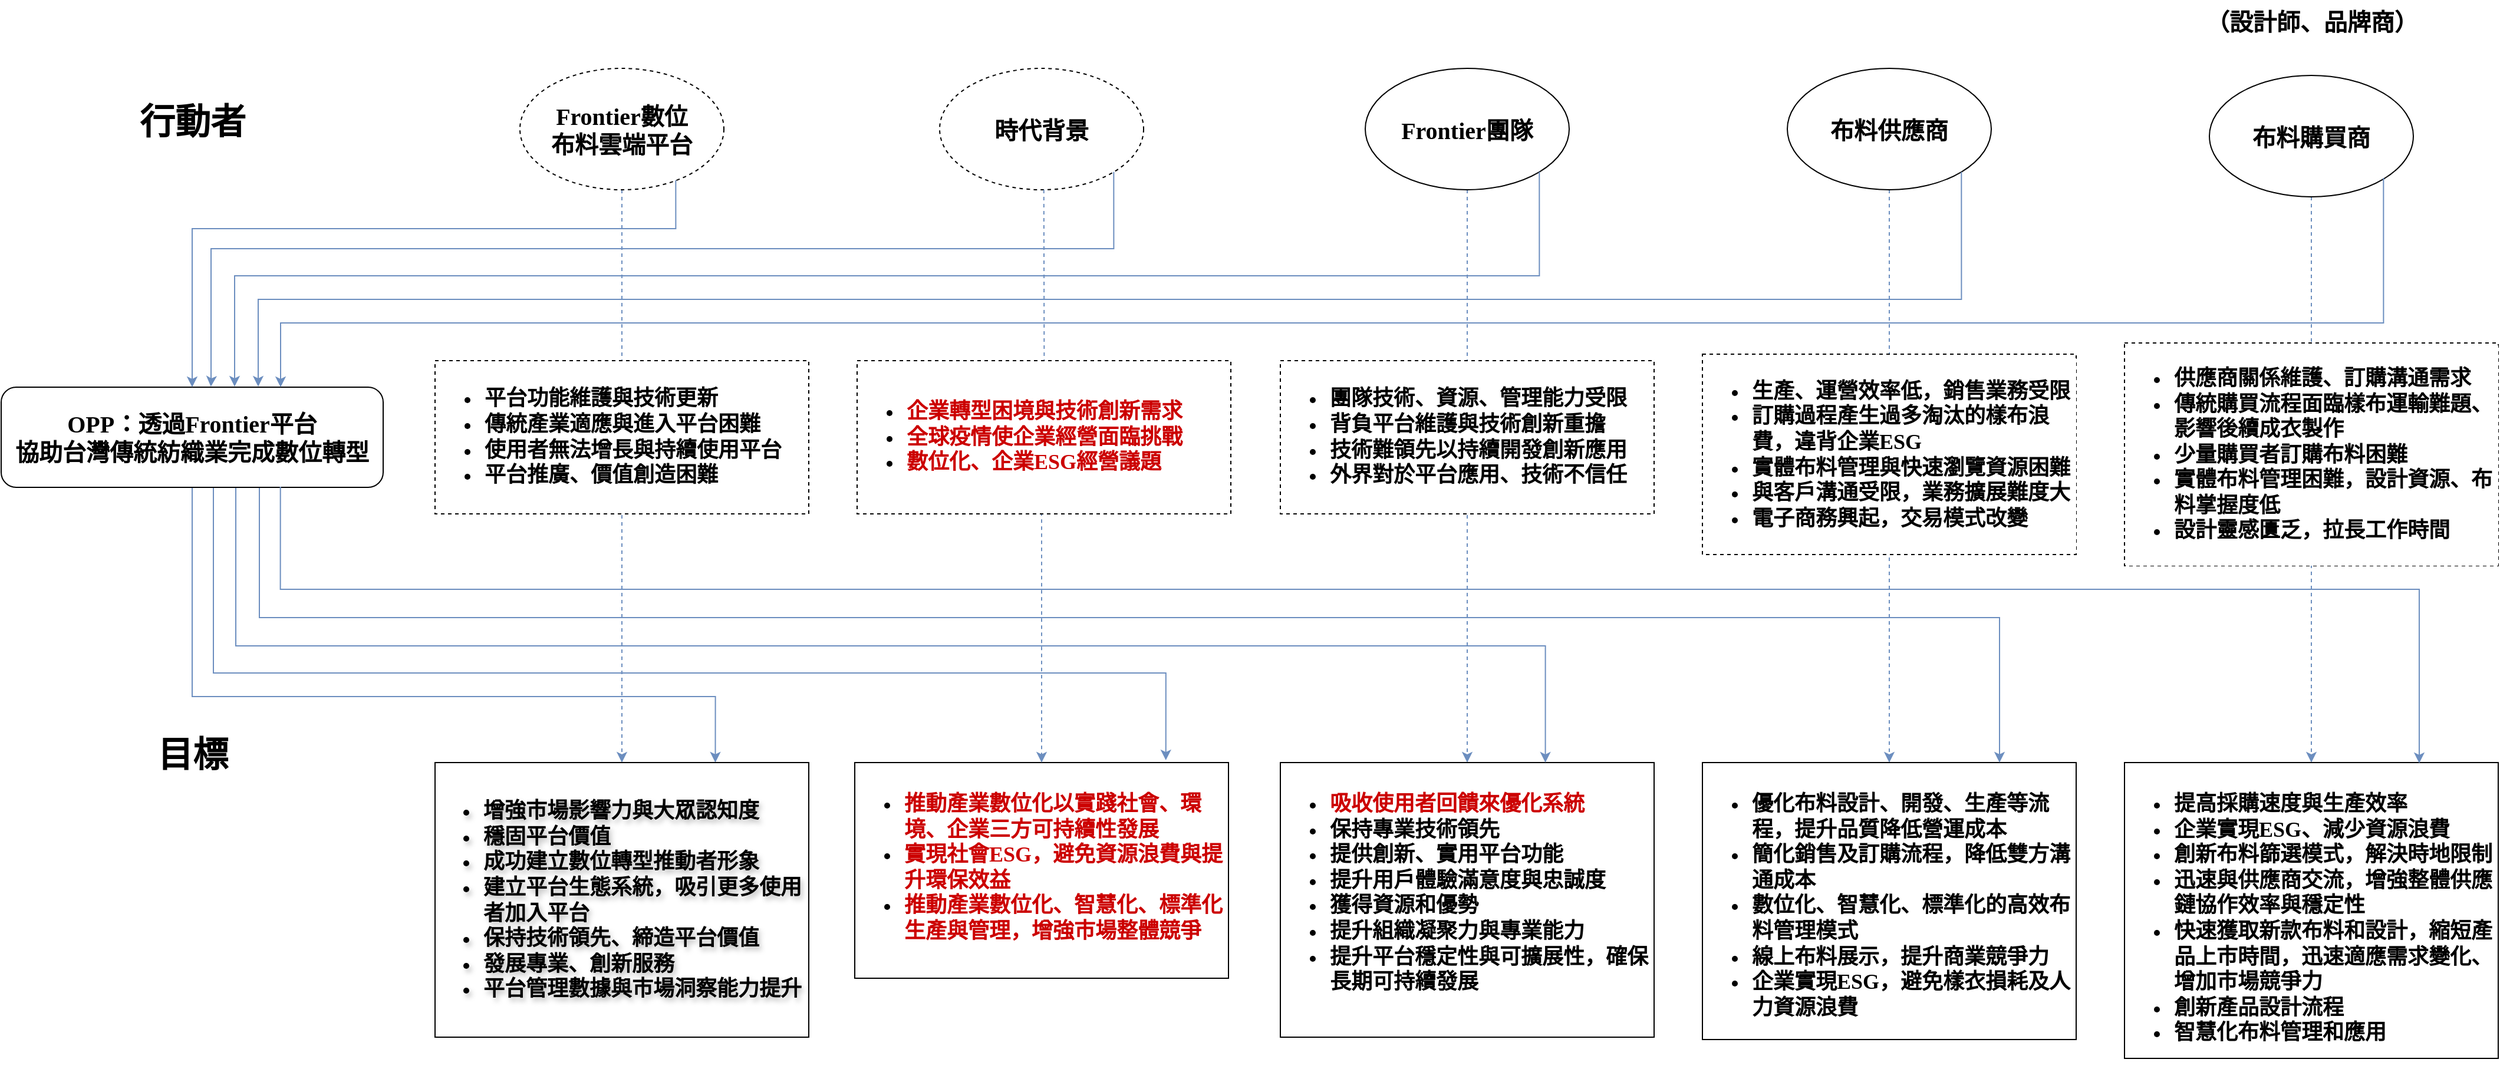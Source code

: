 <mxfile version="26.1.1">
  <diagram name="第 1 页" id="EAA-ffkvVjiq5FqYzdxf">
    <mxGraphModel dx="4107" dy="2207" grid="0" gridSize="10" guides="1" tooltips="1" connect="1" arrows="1" fold="1" page="0" pageScale="1" pageWidth="827" pageHeight="1169" math="0" shadow="0">
      <root>
        <mxCell id="0" />
        <mxCell id="1" parent="0" />
        <mxCell id="5-HjSUgHELFCou6OvuoI-37" style="edgeStyle=orthogonalEdgeStyle;rounded=0;orthogonalLoop=1;jettySize=auto;html=1;exitX=0.5;exitY=1;exitDx=0;exitDy=0;entryX=0.75;entryY=0;entryDx=0;entryDy=0;fillColor=#dae8fc;strokeColor=#6c8ebf;fontFamily=標楷體;" parent="1" source="NeP40_4VX6ySSnRjrQlt-3" target="5-HjSUgHELFCou6OvuoI-12" edge="1">
          <mxGeometry relative="1" as="geometry">
            <Array as="points">
              <mxPoint x="-332" y="359" />
              <mxPoint x="112" y="359" />
            </Array>
          </mxGeometry>
        </mxCell>
        <mxCell id="NeP40_4VX6ySSnRjrQlt-3" value="&lt;p style=&quot;language:zh-TW;margin-top:0pt;margin-bottom:0pt;margin-left:0in;&lt;br/&gt;text-align:left;direction:ltr;unicode-bidi:embed;mso-line-break-override:none;&lt;br/&gt;word-break:normal;punctuation-wrap:hanging&quot;&gt;&lt;span&gt;OPP&lt;/span&gt;&lt;span&gt;：&lt;/span&gt;&lt;span style=&quot;background-color: light-dark(#ffffff, var(--ge-dark-color, #121212));&quot;&gt;&lt;font&gt;透過Frontier平台&lt;/font&gt;&lt;/span&gt;&lt;/p&gt;&lt;p style=&quot;language:zh-TW;margin-top:0pt;margin-bottom:0pt;margin-left:0in;&lt;br/&gt;text-align:left;direction:ltr;unicode-bidi:embed;mso-line-break-override:none;&lt;br/&gt;word-break:normal;punctuation-wrap:hanging&quot;&gt;&lt;span style=&quot;background-color: light-dark(#ffffff, var(--ge-dark-color, #121212));&quot;&gt;&lt;font&gt;協助台灣傳統紡織業完成數位轉型&lt;/font&gt;&lt;/span&gt;&lt;/p&gt;" style="text;html=1;align=center;verticalAlign=middle;whiteSpace=wrap;rounded=1;fontSize=20;fillColor=default;labelBackgroundColor=default;labelBorderColor=none;strokeColor=default;fontFamily=標楷體;fontStyle=1" parent="1" vertex="1">
          <mxGeometry x="-494" y="96.5" width="324" height="85" as="geometry" />
        </mxCell>
        <mxCell id="5-HjSUgHELFCou6OvuoI-17" style="edgeStyle=orthogonalEdgeStyle;rounded=0;orthogonalLoop=1;jettySize=auto;html=1;exitX=0.5;exitY=1;exitDx=0;exitDy=0;dashed=1;fillColor=#dae8fc;strokeColor=#6c8ebf;fontFamily=標楷體;" parent="1" source="bhKgCIIadWL_iD3ARGDd-16" target="5-HjSUgHELFCou6OvuoI-12" edge="1">
          <mxGeometry relative="1" as="geometry">
            <mxPoint x="-18.5" y="-63" as="sourcePoint" />
          </mxGeometry>
        </mxCell>
        <mxCell id="5-HjSUgHELFCou6OvuoI-20" style="edgeStyle=orthogonalEdgeStyle;rounded=0;orthogonalLoop=1;jettySize=auto;html=1;exitX=0.5;exitY=1;exitDx=0;exitDy=0;entryX=0.5;entryY=0;entryDx=0;entryDy=0;dashed=1;fillColor=#dae8fc;strokeColor=#6c8ebf;fontFamily=標楷體;" parent="1" source="bhKgCIIadWL_iD3ARGDd-19" target="5-HjSUgHELFCou6OvuoI-14" edge="1">
          <mxGeometry relative="1" as="geometry">
            <mxPoint x="569" y="-63" as="sourcePoint" />
          </mxGeometry>
        </mxCell>
        <mxCell id="5-HjSUgHELFCou6OvuoI-21" style="edgeStyle=orthogonalEdgeStyle;rounded=0;orthogonalLoop=1;jettySize=auto;html=1;exitX=0.5;exitY=1;exitDx=0;exitDy=0;entryX=0.5;entryY=0;entryDx=0;entryDy=0;dashed=1;fillColor=#dae8fc;strokeColor=#6c8ebf;fontFamily=標楷體;" parent="1" source="bhKgCIIadWL_iD3ARGDd-20" target="5-HjSUgHELFCou6OvuoI-15" edge="1">
          <mxGeometry relative="1" as="geometry">
            <mxPoint x="828.0" y="-63" as="sourcePoint" />
          </mxGeometry>
        </mxCell>
        <mxCell id="5-HjSUgHELFCou6OvuoI-10" value="&lt;p style=&quot;language:zh-TW;margin-top:0pt;margin-bottom:0pt;margin-left:0in;&lt;br/&gt;text-align:left;direction:ltr;unicode-bidi:embed;mso-line-break-override:none;&lt;br/&gt;word-break:normal;punctuation-wrap:hanging&quot;&gt;&lt;/p&gt;&lt;ul&gt;&lt;li&gt;&lt;font&gt;平台功能維護與技術更新&lt;/font&gt;&lt;/li&gt;&lt;li&gt;&lt;span style=&quot;background-color: light-dark(#ffffff, var(--ge-dark-color, #121212));&quot;&gt;&lt;font&gt;傳統產業適應與進入平台困難&lt;/font&gt;&lt;/span&gt;&lt;/li&gt;&lt;li&gt;&lt;span style=&quot;background-color: light-dark(#ffffff, var(--ge-dark-color, #121212));&quot;&gt;&lt;font&gt;使用者無法增長與持續使用平台&lt;/font&gt;&lt;/span&gt;&lt;/li&gt;&lt;li&gt;&lt;font&gt;平台推廣、價值創造困難&lt;/font&gt;&lt;/li&gt;&lt;/ul&gt;&lt;p&gt;&lt;/p&gt;" style="text;html=1;align=left;verticalAlign=middle;whiteSpace=wrap;rounded=0;fontSize=18;fillColor=default;labelBackgroundColor=default;strokeColor=default;dashed=1;fontFamily=標楷體;fontStyle=1" parent="1" vertex="1">
          <mxGeometry x="-126" y="74" width="317" height="130" as="geometry" />
        </mxCell>
        <mxCell id="5-HjSUgHELFCou6OvuoI-12" value="&lt;p style=&quot;language:zh-TW;margin-top:0pt;margin-bottom:0pt;margin-left:0in;&lt;br/&gt;text-align:left;direction:ltr;unicode-bidi:embed;mso-line-break-override:none;&lt;br/&gt;word-break:normal;punctuation-wrap:hanging&quot;&gt;&lt;/p&gt;&lt;ul&gt;&lt;li style=&quot;text-align: left;&quot;&gt;&lt;span style=&quot;background-color: transparent;&quot;&gt;&lt;font&gt;增強市場影響力與大眾認知度&lt;/font&gt;&lt;/span&gt;&lt;/li&gt;&lt;li style=&quot;text-align: left;&quot;&gt;&lt;span style=&quot;background-color: transparent;&quot;&gt;&lt;font&gt;穩固平台價值&lt;/font&gt;&lt;/span&gt;&lt;/li&gt;&lt;li style=&quot;text-align: left;&quot;&gt;&lt;font&gt;成功建立數位轉型推動者形象&lt;/font&gt;&lt;/li&gt;&lt;li style=&quot;text-align: left;&quot;&gt;&lt;span style=&quot;background-color: transparent;&quot;&gt;&lt;font&gt;建立平台生態系統，吸引更多使用者加入平台&lt;/font&gt;&lt;/span&gt;&lt;/li&gt;&lt;li style=&quot;text-align: left;&quot;&gt;&lt;font&gt;保持技術領先、締造平台價值&lt;/font&gt;&lt;/li&gt;&lt;li style=&quot;text-align: left;&quot;&gt;&lt;font&gt;發展專業、創新服務&lt;/font&gt;&lt;/li&gt;&lt;li style=&quot;text-align: left;&quot;&gt;&lt;font&gt;平台管理數據與市場洞察能力提升&lt;/font&gt;&lt;/li&gt;&lt;/ul&gt;&lt;p&gt;&lt;/p&gt;" style="text;html=1;align=center;verticalAlign=middle;whiteSpace=wrap;rounded=0;fontSize=18;strokeColor=default;textShadow=1;fontFamily=標楷體;fontStyle=1" parent="1" vertex="1">
          <mxGeometry x="-126" y="415" width="317" height="233" as="geometry" />
        </mxCell>
        <mxCell id="5-HjSUgHELFCou6OvuoI-13" value="&lt;ul&gt;&lt;li&gt;&lt;font style=&quot;color: rgb(204, 0, 0);&quot;&gt;&lt;span style=&quot;background-color: transparent;&quot;&gt;&lt;font&gt;推動產業數位化以&lt;/font&gt;&lt;/span&gt;實踐社會、環境、企業三方可持續性發展&lt;/font&gt;&lt;/li&gt;&lt;li&gt;&lt;font&gt;&lt;font style=&quot;color: rgb(204, 0, 0);&quot;&gt;實現社會ESG，避免資源浪費與提升環保效益&lt;/font&gt;&lt;/font&gt;&lt;/li&gt;&lt;li&gt;&lt;font&gt;&lt;font style=&quot;color: rgb(204, 0, 0);&quot;&gt;推動產業數位化、智慧化、標準化生產與管理，增強市場整體競爭&lt;/font&gt;&lt;/font&gt;&lt;/li&gt;&lt;/ul&gt;" style="text;html=1;align=left;verticalAlign=top;whiteSpace=wrap;rounded=0;fontSize=18;strokeColor=default;fontFamily=標楷體;fontStyle=1" parent="1" vertex="1">
          <mxGeometry x="230" y="415" width="317" height="183" as="geometry" />
        </mxCell>
        <mxCell id="5-HjSUgHELFCou6OvuoI-14" value="&lt;p style=&quot;language:zh-TW;margin-top:0pt;margin-bottom:0pt;margin-left:0in;&lt;br/&gt;text-align:left;direction:ltr;unicode-bidi:embed;mso-line-break-override:none;&lt;br/&gt;word-break:normal;punctuation-wrap:hanging&quot;&gt;&lt;/p&gt;&lt;ul&gt;&lt;li&gt;&lt;font style=&quot;color: rgb(204, 0, 0);&quot;&gt;吸收使用者回饋來優化系統&lt;/font&gt;&lt;/li&gt;&lt;li&gt;保持專業技術領先&lt;/li&gt;&lt;li&gt;提供創新、實用平台功能&lt;/li&gt;&lt;li&gt;提升用戶體驗滿意度與忠誠度&lt;/li&gt;&lt;li&gt;獲得資源和優勢&lt;/li&gt;&lt;li&gt;提升組織凝聚力與專業能力&lt;/li&gt;&lt;li&gt;提升平台穩定性與可擴展性，確保長期可持續發展&lt;br&gt;&lt;/li&gt;&lt;/ul&gt;&lt;p&gt;&lt;/p&gt;" style="text;html=1;align=left;verticalAlign=top;whiteSpace=wrap;rounded=0;fontSize=18;strokeColor=default;fontFamily=標楷體;fontStyle=1" parent="1" vertex="1">
          <mxGeometry x="591" y="415" width="317" height="233" as="geometry" />
        </mxCell>
        <mxCell id="5-HjSUgHELFCou6OvuoI-15" value="&lt;p style=&quot;language:zh-TW;margin-top:0pt;margin-bottom:0pt;margin-left:0in;&lt;br/&gt;text-align:left;direction:ltr;unicode-bidi:embed;mso-line-break-override:none;&lt;br/&gt;word-break:normal;punctuation-wrap:hanging&quot;&gt;&lt;/p&gt;&lt;ul&gt;&lt;li&gt;優化布料設計、開發、生產等流程，提升品質降低營運成本&lt;/li&gt;&lt;li&gt;簡化銷售及訂購流程，降低雙方溝通成本&lt;/li&gt;&lt;li&gt;數位化、智慧化、標準化的高效布料管理模式&lt;/li&gt;&lt;li&gt;&lt;span style=&quot;background-color: transparent; color: light-dark(rgb(0, 0, 0), rgb(255, 255, 255));&quot;&gt;線上布料展示，提升商業競爭力&lt;/span&gt;&lt;/li&gt;&lt;li&gt;企業實現ESG，避免樣衣損耗及人力資源浪費&lt;/li&gt;&lt;/ul&gt;&lt;p&gt;&lt;/p&gt;" style="text;html=1;align=left;verticalAlign=top;whiteSpace=wrap;rounded=0;fontSize=18;strokeColor=default;fontFamily=標楷體;fontStyle=1" parent="1" vertex="1">
          <mxGeometry x="949" y="415" width="317" height="235" as="geometry" />
        </mxCell>
        <mxCell id="bhKgCIIadWL_iD3ARGDd-2" value="&lt;p style=&quot;language:zh-TW;margin-top:0pt;margin-bottom:0pt;margin-left:0in;&lt;br/&gt;text-align:left;direction:ltr;unicode-bidi:embed;mso-line-break-override:none;&lt;br/&gt;word-break:normal;punctuation-wrap:hanging&quot;&gt;&lt;/p&gt;&lt;ul&gt;&lt;li&gt;&lt;font&gt;團隊技術、資源、管理能力受限&lt;/font&gt;&lt;/li&gt;&lt;li&gt;&lt;font&gt;背負平台維護與技術創新重擔&lt;/font&gt;&lt;/li&gt;&lt;li&gt;&lt;font&gt;技術難領先以持續開發創新應用&lt;/font&gt;&lt;/li&gt;&lt;li&gt;&lt;font&gt;外界對於平台應用、技術不信任&lt;/font&gt;&lt;/li&gt;&lt;/ul&gt;&lt;p&gt;&lt;/p&gt;" style="text;html=1;align=left;verticalAlign=middle;whiteSpace=wrap;rounded=0;fontSize=18;fillColor=default;labelBackgroundColor=default;strokeColor=default;dashed=1;fontFamily=標楷體;fontStyle=1" parent="1" vertex="1">
          <mxGeometry x="591" y="74" width="317" height="130" as="geometry" />
        </mxCell>
        <mxCell id="bhKgCIIadWL_iD3ARGDd-5" value="&lt;p style=&quot;language:zh-TW;margin-top:0pt;margin-bottom:0pt;margin-left:0in;&lt;br/&gt;text-align:left;direction:ltr;unicode-bidi:embed;mso-line-break-override:none;&lt;br/&gt;word-break:normal;punctuation-wrap:hanging&quot;&gt;&lt;/p&gt;&lt;ul&gt;&lt;li&gt;生產、運營效率低，銷售業務受限&lt;/li&gt;&lt;li&gt;訂購過程產生過多淘汰的樣布浪費，違背企業ESG&lt;/li&gt;&lt;li&gt;實體布料管理與快速瀏覽資源困難&lt;/li&gt;&lt;li&gt;與客戶溝通受限，業務擴展難度大&lt;/li&gt;&lt;li&gt;電子商務興起，交易模式改變&lt;/li&gt;&lt;/ul&gt;&lt;p&gt;&lt;/p&gt;" style="text;html=1;align=left;verticalAlign=middle;whiteSpace=wrap;rounded=0;fontSize=18;fillColor=default;labelBackgroundColor=default;strokeColor=default;dashed=1;fontFamily=標楷體;fontStyle=1" parent="1" vertex="1">
          <mxGeometry x="949" y="68.5" width="317" height="170" as="geometry" />
        </mxCell>
        <mxCell id="bhKgCIIadWL_iD3ARGDd-9" style="edgeStyle=orthogonalEdgeStyle;rounded=0;orthogonalLoop=1;jettySize=auto;html=1;entryX=0.5;entryY=0;entryDx=0;entryDy=0;dashed=1;fillColor=#dae8fc;strokeColor=#6c8ebf;exitX=0.5;exitY=1;exitDx=0;exitDy=0;fontFamily=標楷體;" parent="1" source="bhKgCIIadWL_iD3ARGDd-21" target="bhKgCIIadWL_iD3ARGDd-11" edge="1">
          <mxGeometry relative="1" as="geometry">
            <mxPoint x="1091" y="-89" as="sourcePoint" />
          </mxGeometry>
        </mxCell>
        <mxCell id="bhKgCIIadWL_iD3ARGDd-11" value="&lt;p style=&quot;language:zh-TW;margin-top:0pt;margin-bottom:0pt;margin-left:0in;&lt;br/&gt;text-align:left;direction:ltr;unicode-bidi:embed;mso-line-break-override:none;&lt;br/&gt;word-break:normal;punctuation-wrap:hanging&quot;&gt;&lt;/p&gt;&lt;ul&gt;&lt;li&gt;&lt;span style=&quot;background-color: transparent;&quot;&gt;&lt;font&gt;提高採購速度與&lt;/font&gt;&lt;/span&gt;生產效率&lt;/li&gt;&lt;li&gt;企業實現ESG、減少資源浪費&lt;/li&gt;&lt;li&gt;&lt;font&gt;創新布料篩選模式，解決時地限制&lt;/font&gt;&lt;/li&gt;&lt;li&gt;&lt;font&gt;迅速與供應商交流，增強整體供應鏈協作效率與穩定性&lt;/font&gt;&lt;/li&gt;&lt;li&gt;&lt;span style=&quot;background-color: transparent;&quot;&gt;&lt;font&gt;快速獲取新款布料和設計，縮短產品上市時間，迅速適應需求變化、增加市場競爭力&lt;/font&gt;&lt;/span&gt;&lt;/li&gt;&lt;li&gt;&lt;font&gt;創新產品設計流程&lt;/font&gt;&lt;/li&gt;&lt;li&gt;&lt;font&gt;智慧化布料管理和應用&lt;/font&gt;&lt;/li&gt;&lt;/ul&gt;&lt;p&gt;&lt;/p&gt;" style="text;html=1;align=left;verticalAlign=top;whiteSpace=wrap;rounded=0;fontSize=18;strokeColor=default;fontFamily=標楷體;fontStyle=1" parent="1" vertex="1">
          <mxGeometry x="1307" y="415" width="317" height="251" as="geometry" />
        </mxCell>
        <mxCell id="bhKgCIIadWL_iD3ARGDd-12" value="&lt;ul&gt;&lt;li&gt;&lt;strong&gt;&lt;span&gt;&lt;font&gt;供應商關係維護、訂購溝通需求&lt;/font&gt;&lt;/span&gt;&lt;/strong&gt;&lt;/li&gt;&lt;li&gt;&lt;span style=&quot;line-height: 115%;&quot;&gt;&lt;font&gt;傳統購買流程面臨樣布運輸難題、影響後續成衣製作&lt;/font&gt;&lt;/span&gt;&lt;/li&gt;&lt;li&gt;&lt;span style=&quot;line-height: 115%;&quot;&gt;&lt;font&gt;少量購買者訂購布料困難&lt;/font&gt;&lt;/span&gt;&lt;/li&gt;&lt;li&gt;&lt;span style=&quot;line-height: 115%;&quot;&gt;&lt;font&gt;實體布料管理困難，設計資源、布料掌握度低&lt;/font&gt;&lt;/span&gt;&lt;/li&gt;&lt;li&gt;&lt;font&gt;設計靈感匱乏，拉長工作時間&lt;/font&gt;&lt;/li&gt;&lt;/ul&gt;" style="text;html=1;align=left;verticalAlign=middle;whiteSpace=wrap;rounded=0;fontSize=18;fillColor=default;labelBackgroundColor=default;strokeColor=default;dashed=1;fontFamily=標楷體;fontStyle=1" parent="1" vertex="1">
          <mxGeometry x="1307" y="59" width="317" height="189" as="geometry" />
        </mxCell>
        <mxCell id="bhKgCIIadWL_iD3ARGDd-16" value="&lt;font&gt;Frontier數位&lt;/font&gt;&lt;div&gt;&lt;font&gt;布料雲端平台&lt;/font&gt;&lt;/div&gt;" style="ellipse;whiteSpace=wrap;html=1;dashed=1;fontFamily=標楷體;fontSize=20;fontStyle=1" parent="1" vertex="1">
          <mxGeometry x="-54" y="-174" width="173" height="103" as="geometry" />
        </mxCell>
        <mxCell id="bhKgCIIadWL_iD3ARGDd-18" value="&lt;font&gt;時代背景&lt;/font&gt;" style="ellipse;whiteSpace=wrap;html=1;dashed=1;fontFamily=標楷體;fontSize=20;fontStyle=1" parent="1" vertex="1">
          <mxGeometry x="302" y="-174" width="173" height="103" as="geometry" />
        </mxCell>
        <mxCell id="bhKgCIIadWL_iD3ARGDd-19" value="&lt;span&gt;Frontier團隊&lt;/span&gt;" style="ellipse;whiteSpace=wrap;html=1;fontFamily=標楷體;fontSize=20;fontStyle=1" parent="1" vertex="1">
          <mxGeometry x="663" y="-174" width="173" height="103" as="geometry" />
        </mxCell>
        <mxCell id="KEzRh2t4qIgkN6l6Qwi_-4" style="edgeStyle=none;curved=1;rounded=0;orthogonalLoop=1;jettySize=auto;html=1;exitX=0.5;exitY=1;exitDx=0;exitDy=0;fontSize=12;startSize=8;endSize=8;" edge="1" parent="1" source="bhKgCIIadWL_iD3ARGDd-20" target="bhKgCIIadWL_iD3ARGDd-20">
          <mxGeometry relative="1" as="geometry">
            <mxPoint x="1100.085" y="-78.505" as="targetPoint" />
          </mxGeometry>
        </mxCell>
        <mxCell id="bhKgCIIadWL_iD3ARGDd-20" value="&lt;font&gt;布料供應商&lt;/font&gt;" style="ellipse;whiteSpace=wrap;html=1;fontFamily=標楷體;fontSize=20;fontStyle=1" parent="1" vertex="1">
          <mxGeometry x="1021" y="-174" width="173" height="103" as="geometry" />
        </mxCell>
        <mxCell id="bhKgCIIadWL_iD3ARGDd-21" value="&lt;font&gt;布料購買商&lt;/font&gt;" style="ellipse;whiteSpace=wrap;html=1;fontFamily=標楷體;fontSize=20;fontStyle=1" parent="1" vertex="1">
          <mxGeometry x="1379" y="-168" width="173" height="103" as="geometry" />
        </mxCell>
        <mxCell id="bhKgCIIadWL_iD3ARGDd-24" style="edgeStyle=orthogonalEdgeStyle;rounded=0;orthogonalLoop=1;jettySize=auto;html=1;entryX=0.706;entryY=-0.002;entryDx=0;entryDy=0;fillColor=#dae8fc;strokeColor=#6c8ebf;fontFamily=標楷體;entryPerimeter=0;" parent="1" edge="1">
          <mxGeometry relative="1" as="geometry">
            <Array as="points">
              <mxPoint x="-295" y="316" />
              <mxPoint x="816" y="316" />
            </Array>
            <mxPoint x="-295" y="182" as="sourcePoint" />
            <mxPoint x="815.782" y="415.004" as="targetPoint" />
          </mxGeometry>
        </mxCell>
        <mxCell id="bhKgCIIadWL_iD3ARGDd-25" style="edgeStyle=orthogonalEdgeStyle;rounded=0;orthogonalLoop=1;jettySize=auto;html=1;entryX=0.5;entryY=0;entryDx=0;entryDy=0;fillColor=#dae8fc;strokeColor=#6c8ebf;exitX=0.764;exitY=0.922;exitDx=0;exitDy=0;exitPerimeter=0;fontFamily=標楷體;" parent="1" source="bhKgCIIadWL_iD3ARGDd-16" target="NeP40_4VX6ySSnRjrQlt-3" edge="1">
          <mxGeometry relative="1" as="geometry">
            <Array as="points">
              <mxPoint x="53" y="-38" />
              <mxPoint x="-325" y="-38" />
            </Array>
            <mxPoint x="53" y="-79" as="sourcePoint" />
            <mxPoint x="-246" y="74" as="targetPoint" />
          </mxGeometry>
        </mxCell>
        <mxCell id="bhKgCIIadWL_iD3ARGDd-28" style="edgeStyle=orthogonalEdgeStyle;rounded=0;orthogonalLoop=1;jettySize=auto;html=1;fillColor=#dae8fc;strokeColor=#6c8ebf;exitX=1;exitY=1;exitDx=0;exitDy=0;fontFamily=標楷體;entryX=0.549;entryY=-0.006;entryDx=0;entryDy=0;entryPerimeter=0;" parent="1" source="bhKgCIIadWL_iD3ARGDd-18" target="NeP40_4VX6ySSnRjrQlt-3" edge="1">
          <mxGeometry relative="1" as="geometry">
            <Array as="points">
              <mxPoint x="450" y="-21" />
              <mxPoint x="-316" y="-21" />
              <mxPoint x="-316" y="94" />
              <mxPoint x="-316" y="94" />
            </Array>
            <mxPoint x="343" y="-64" as="sourcePoint" />
            <mxPoint x="-307" y="94" as="targetPoint" />
          </mxGeometry>
        </mxCell>
        <mxCell id="bhKgCIIadWL_iD3ARGDd-29" style="edgeStyle=orthogonalEdgeStyle;rounded=0;orthogonalLoop=1;jettySize=auto;html=1;fillColor=#dae8fc;strokeColor=#6c8ebf;exitX=1;exitY=1;exitDx=0;exitDy=0;fontFamily=標楷體;" parent="1" source="bhKgCIIadWL_iD3ARGDd-19" edge="1">
          <mxGeometry relative="1" as="geometry">
            <Array as="points">
              <mxPoint x="811" y="2" />
              <mxPoint x="-296" y="2" />
            </Array>
            <mxPoint x="73" y="-71" as="sourcePoint" />
            <mxPoint x="-296" y="96" as="targetPoint" />
          </mxGeometry>
        </mxCell>
        <mxCell id="bhKgCIIadWL_iD3ARGDd-30" style="edgeStyle=orthogonalEdgeStyle;rounded=0;orthogonalLoop=1;jettySize=auto;html=1;fillColor=#dae8fc;strokeColor=#6c8ebf;exitX=1;exitY=1;exitDx=0;exitDy=0;fontFamily=標楷體;" parent="1" source="bhKgCIIadWL_iD3ARGDd-20" edge="1">
          <mxGeometry relative="1" as="geometry">
            <Array as="points">
              <mxPoint x="1169" y="22" />
              <mxPoint x="-276" y="22" />
            </Array>
            <mxPoint x="83" y="-61" as="sourcePoint" />
            <mxPoint x="-276" y="96" as="targetPoint" />
          </mxGeometry>
        </mxCell>
        <mxCell id="bhKgCIIadWL_iD3ARGDd-31" style="edgeStyle=orthogonalEdgeStyle;rounded=0;orthogonalLoop=1;jettySize=auto;html=1;entryX=0.734;entryY=0.011;entryDx=0;entryDy=0;fillColor=#dae8fc;strokeColor=#6c8ebf;exitX=1;exitY=1;exitDx=0;exitDy=0;fontFamily=標楷體;entryPerimeter=0;" parent="1" edge="1">
          <mxGeometry relative="1" as="geometry">
            <Array as="points">
              <mxPoint x="1527" y="42.06" />
              <mxPoint x="-257" y="42.06" />
              <mxPoint x="-257" y="96.06" />
            </Array>
            <mxPoint x="1526.677" y="-81.031" as="sourcePoint" />
            <mxPoint x="-256.184" y="96.495" as="targetPoint" />
          </mxGeometry>
        </mxCell>
        <mxCell id="bhKgCIIadWL_iD3ARGDd-32" value="&lt;font&gt;&lt;b&gt;行動者&lt;/b&gt;&lt;/font&gt;" style="text;html=1;align=center;verticalAlign=middle;resizable=0;points=[];autosize=1;strokeColor=none;fillColor=none;fontSize=30;fontFamily=標楷體;flipH=0;flipV=1;" parent="1" vertex="1">
          <mxGeometry x="-386" y="-153" width="108" height="48" as="geometry" />
        </mxCell>
        <mxCell id="bhKgCIIadWL_iD3ARGDd-33" value="&lt;font&gt;&lt;b&gt;目標&lt;/b&gt;&lt;/font&gt;" style="text;html=1;align=center;verticalAlign=middle;resizable=0;points=[];autosize=1;strokeColor=none;fillColor=none;fontSize=30;fontFamily=標楷體;flipH=0;flipV=1;" parent="1" vertex="1">
          <mxGeometry x="-371" y="384" width="78" height="48" as="geometry" />
        </mxCell>
        <mxCell id="KEzRh2t4qIgkN6l6Qwi_-2" style="edgeStyle=none;curved=1;rounded=0;orthogonalLoop=1;jettySize=auto;html=1;exitX=0.5;exitY=1;exitDx=0;exitDy=0;fontSize=12;startSize=8;endSize=8;fontFamily=標楷體;" edge="1" parent="1" source="5-HjSUgHELFCou6OvuoI-14" target="5-HjSUgHELFCou6OvuoI-14">
          <mxGeometry relative="1" as="geometry" />
        </mxCell>
        <mxCell id="KEzRh2t4qIgkN6l6Qwi_-3" value="&lt;span style=&quot;color: rgb(0, 0, 0); font-family: 標楷體; font-size: 20px; font-style: normal; font-variant-ligatures: normal; font-variant-caps: normal; font-weight: 700; letter-spacing: normal; orphans: 2; text-align: center; text-indent: 0px; text-transform: none; widows: 2; word-spacing: 0px; -webkit-text-stroke-width: 0px; white-space: normal; background-color: rgb(255, 255, 255); text-decoration-thickness: initial; text-decoration-style: initial; text-decoration-color: initial; display: inline !important; float: none;&quot;&gt;（設計師、品牌商）&lt;/span&gt;" style="text;whiteSpace=wrap;html=1;" vertex="1" parent="1">
          <mxGeometry x="1374" y="-232" width="183" height="46" as="geometry" />
        </mxCell>
        <mxCell id="KEzRh2t4qIgkN6l6Qwi_-8" style="edgeStyle=none;curved=1;rounded=0;orthogonalLoop=1;jettySize=auto;html=1;exitX=0.75;exitY=0;exitDx=0;exitDy=0;fontSize=12;startSize=8;endSize=8;" edge="1" parent="1" source="5-HjSUgHELFCou6OvuoI-13" target="5-HjSUgHELFCou6OvuoI-13">
          <mxGeometry relative="1" as="geometry" />
        </mxCell>
        <mxCell id="KEzRh2t4qIgkN6l6Qwi_-10" style="edgeStyle=orthogonalEdgeStyle;rounded=0;orthogonalLoop=1;jettySize=auto;html=1;exitX=0.5;exitY=1;exitDx=0;exitDy=0;entryX=0.5;entryY=0;entryDx=0;entryDy=0;dashed=1;fillColor=#dae8fc;strokeColor=#6c8ebf;fontFamily=標楷體;" edge="1" parent="1" target="5-HjSUgHELFCou6OvuoI-13">
          <mxGeometry relative="1" as="geometry">
            <mxPoint x="390.37" y="-71" as="sourcePoint" />
            <mxPoint x="390.37" y="374" as="targetPoint" />
          </mxGeometry>
        </mxCell>
        <mxCell id="KEzRh2t4qIgkN6l6Qwi_-11" style="edgeStyle=orthogonalEdgeStyle;rounded=0;orthogonalLoop=1;jettySize=auto;html=1;fillColor=#dae8fc;strokeColor=#6c8ebf;fontFamily=標楷體;entryX=0.845;entryY=-0.008;entryDx=0;entryDy=0;entryPerimeter=0;" edge="1" parent="1">
          <mxGeometry relative="1" as="geometry">
            <Array as="points">
              <mxPoint x="-314" y="339" />
              <mxPoint x="494" y="339" />
            </Array>
            <mxPoint x="-314" y="182" as="sourcePoint" />
            <mxPoint x="493.865" y="413.056" as="targetPoint" />
          </mxGeometry>
        </mxCell>
        <mxCell id="KEzRh2t4qIgkN6l6Qwi_-12" style="edgeStyle=orthogonalEdgeStyle;rounded=0;orthogonalLoop=1;jettySize=auto;html=1;fillColor=#dae8fc;strokeColor=#6c8ebf;fontFamily=標楷體;" edge="1" parent="1">
          <mxGeometry relative="1" as="geometry">
            <Array as="points">
              <mxPoint x="-275" y="292" />
              <mxPoint x="1201" y="292" />
            </Array>
            <mxPoint x="-275" y="182" as="sourcePoint" />
            <mxPoint x="1201" y="415" as="targetPoint" />
          </mxGeometry>
        </mxCell>
        <mxCell id="bhKgCIIadWL_iD3ARGDd-1" value="&lt;p style=&quot;language:zh-TW;margin-top:0pt;margin-bottom:0pt;margin-left:0in;&lt;br/&gt;text-align:left;direction:ltr;unicode-bidi:embed;mso-line-break-override:none;&lt;br/&gt;word-break:normal;punctuation-wrap:hanging&quot;&gt;&lt;/p&gt;&lt;ul&gt;&lt;li&gt;&lt;span style=&quot;background-color: light-dark(#ffffff, var(--ge-dark-color, #121212));&quot;&gt;&lt;font style=&quot;color: rgb(204, 0, 0);&quot;&gt;企業轉型困境與技術創新需求&lt;/font&gt;&lt;/span&gt;&lt;/li&gt;&lt;li&gt;&lt;font style=&quot;color: rgb(204, 0, 0);&quot;&gt;全球疫情使企業經營面臨挑戰&lt;/font&gt;&lt;/li&gt;&lt;li&gt;&lt;font style=&quot;color: rgb(204, 0, 0);&quot;&gt;數位化、企業ESG經營議題&lt;/font&gt;&lt;/li&gt;&lt;/ul&gt;&lt;p&gt;&lt;/p&gt;" style="text;html=1;align=left;verticalAlign=middle;whiteSpace=wrap;rounded=0;fontSize=18;fillColor=default;labelBackgroundColor=default;strokeColor=default;dashed=1;fontFamily=標楷體;fontStyle=1" parent="1" vertex="1">
          <mxGeometry x="232" y="74" width="317" height="130" as="geometry" />
        </mxCell>
        <mxCell id="KEzRh2t4qIgkN6l6Qwi_-15" style="edgeStyle=orthogonalEdgeStyle;rounded=0;orthogonalLoop=1;jettySize=auto;html=1;fillColor=#dae8fc;strokeColor=#6c8ebf;fontFamily=標楷體;exitX=0.731;exitY=0.994;exitDx=0;exitDy=0;exitPerimeter=0;" edge="1" parent="1" source="NeP40_4VX6ySSnRjrQlt-3">
          <mxGeometry relative="1" as="geometry">
            <Array as="points">
              <mxPoint x="-257" y="268" />
              <mxPoint x="1557" y="268" />
            </Array>
            <mxPoint x="-255" y="183" as="sourcePoint" />
            <mxPoint x="1557" y="415.5" as="targetPoint" />
          </mxGeometry>
        </mxCell>
      </root>
    </mxGraphModel>
  </diagram>
</mxfile>
